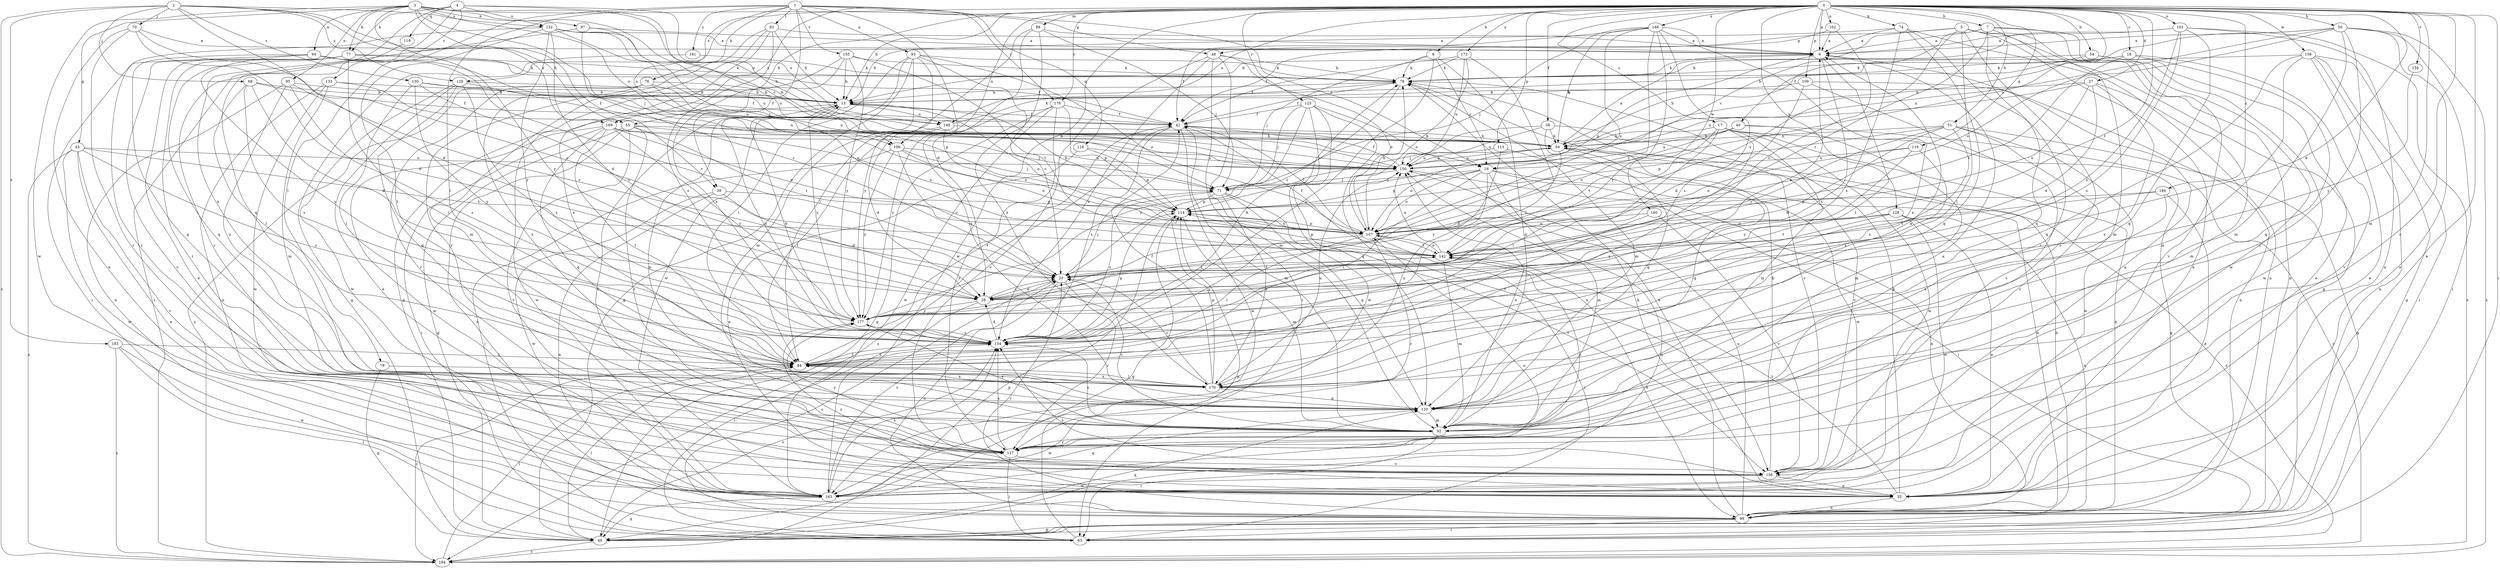 strict digraph  {
0;
1;
2;
3;
4;
5;
6;
7;
8;
13;
17;
18;
19;
20;
27;
28;
35;
38;
39;
40;
42;
45;
48;
49;
50;
51;
54;
55;
56;
63;
69;
70;
71;
74;
76;
77;
78;
79;
83;
84;
88;
92;
93;
94;
95;
97;
99;
102;
103;
106;
107;
109;
113;
114;
116;
118;
119;
120;
123;
127;
128;
129;
130;
132;
133;
134;
142;
149;
150;
154;
155;
156;
158;
160;
163;
168;
169;
170;
172;
176;
177;
180;
181;
183;
184;
0 -> 6  [label=a];
0 -> 7  [label=b];
0 -> 8  [label=b];
0 -> 13  [label=b];
0 -> 17  [label=c];
0 -> 18  [label=c];
0 -> 19  [label=c];
0 -> 27  [label=d];
0 -> 28  [label=d];
0 -> 35  [label=e];
0 -> 38  [label=f];
0 -> 50  [label=h];
0 -> 51  [label=h];
0 -> 54  [label=h];
0 -> 55  [label=h];
0 -> 63  [label=i];
0 -> 74  [label=k];
0 -> 88  [label=m];
0 -> 92  [label=m];
0 -> 102  [label=o];
0 -> 103  [label=o];
0 -> 106  [label=o];
0 -> 109  [label=p];
0 -> 113  [label=p];
0 -> 116  [label=q];
0 -> 123  [label=r];
0 -> 127  [label=r];
0 -> 128  [label=s];
0 -> 129  [label=s];
0 -> 142  [label=t];
0 -> 149  [label=u];
0 -> 154  [label=v];
0 -> 158  [label=w];
0 -> 160  [label=w];
0 -> 163  [label=w];
0 -> 168  [label=x];
0 -> 169  [label=x];
0 -> 172  [label=y];
0 -> 176  [label=y];
0 -> 180  [label=z];
1 -> 19  [label=c];
1 -> 28  [label=d];
1 -> 39  [label=f];
1 -> 76  [label=k];
1 -> 79  [label=l];
1 -> 83  [label=l];
1 -> 84  [label=l];
1 -> 93  [label=n];
1 -> 106  [label=o];
1 -> 118  [label=q];
1 -> 155  [label=v];
1 -> 176  [label=y];
1 -> 181  [label=z];
2 -> 28  [label=d];
2 -> 55  [label=h];
2 -> 69  [label=j];
2 -> 70  [label=j];
2 -> 129  [label=s];
2 -> 130  [label=s];
2 -> 132  [label=s];
2 -> 169  [label=x];
2 -> 183  [label=z];
2 -> 184  [label=z];
3 -> 19  [label=c];
3 -> 39  [label=f];
3 -> 45  [label=g];
3 -> 48  [label=g];
3 -> 71  [label=j];
3 -> 77  [label=k];
3 -> 94  [label=n];
3 -> 95  [label=n];
3 -> 97  [label=n];
3 -> 106  [label=o];
3 -> 149  [label=u];
3 -> 163  [label=w];
3 -> 177  [label=y];
4 -> 56  [label=h];
4 -> 77  [label=k];
4 -> 119  [label=q];
4 -> 120  [label=q];
4 -> 132  [label=s];
4 -> 133  [label=s];
4 -> 149  [label=u];
4 -> 170  [label=x];
5 -> 19  [label=c];
5 -> 35  [label=e];
5 -> 48  [label=g];
5 -> 49  [label=g];
5 -> 84  [label=l];
5 -> 99  [label=n];
5 -> 127  [label=r];
5 -> 142  [label=t];
6 -> 78  [label=k];
6 -> 84  [label=l];
6 -> 114  [label=p];
6 -> 134  [label=s];
7 -> 6  [label=a];
7 -> 40  [label=f];
7 -> 92  [label=m];
7 -> 120  [label=q];
7 -> 142  [label=t];
7 -> 156  [label=v];
7 -> 163  [label=w];
8 -> 19  [label=c];
8 -> 71  [label=j];
8 -> 78  [label=k];
8 -> 120  [label=q];
8 -> 134  [label=s];
13 -> 42  [label=f];
13 -> 107  [label=o];
13 -> 134  [label=s];
13 -> 149  [label=u];
13 -> 156  [label=v];
13 -> 163  [label=w];
13 -> 177  [label=y];
17 -> 49  [label=g];
17 -> 56  [label=h];
17 -> 84  [label=l];
17 -> 92  [label=m];
17 -> 99  [label=n];
17 -> 142  [label=t];
17 -> 163  [label=w];
17 -> 170  [label=x];
18 -> 13  [label=b];
18 -> 78  [label=k];
18 -> 120  [label=q];
18 -> 142  [label=t];
18 -> 156  [label=v];
19 -> 71  [label=j];
19 -> 84  [label=l];
19 -> 92  [label=m];
19 -> 99  [label=n];
19 -> 107  [label=o];
19 -> 114  [label=p];
19 -> 170  [label=x];
19 -> 184  [label=z];
20 -> 28  [label=d];
20 -> 71  [label=j];
20 -> 99  [label=n];
20 -> 127  [label=r];
20 -> 142  [label=t];
27 -> 13  [label=b];
27 -> 28  [label=d];
27 -> 92  [label=m];
27 -> 107  [label=o];
27 -> 150  [label=u];
27 -> 170  [label=x];
28 -> 6  [label=a];
28 -> 20  [label=c];
28 -> 63  [label=i];
28 -> 177  [label=y];
35 -> 78  [label=k];
35 -> 99  [label=n];
35 -> 134  [label=s];
35 -> 142  [label=t];
35 -> 177  [label=y];
38 -> 56  [label=h];
38 -> 71  [label=j];
38 -> 120  [label=q];
38 -> 150  [label=u];
38 -> 156  [label=v];
39 -> 28  [label=d];
39 -> 99  [label=n];
39 -> 114  [label=p];
39 -> 163  [label=w];
40 -> 56  [label=h];
40 -> 92  [label=m];
40 -> 107  [label=o];
40 -> 150  [label=u];
40 -> 184  [label=z];
42 -> 56  [label=h];
42 -> 92  [label=m];
42 -> 134  [label=s];
42 -> 163  [label=w];
42 -> 184  [label=z];
45 -> 35  [label=e];
45 -> 134  [label=s];
45 -> 142  [label=t];
45 -> 150  [label=u];
45 -> 156  [label=v];
45 -> 163  [label=w];
45 -> 184  [label=z];
48 -> 63  [label=i];
48 -> 78  [label=k];
48 -> 92  [label=m];
48 -> 107  [label=o];
48 -> 134  [label=s];
48 -> 156  [label=v];
49 -> 84  [label=l];
49 -> 120  [label=q];
49 -> 134  [label=s];
49 -> 150  [label=u];
49 -> 184  [label=z];
50 -> 6  [label=a];
50 -> 35  [label=e];
50 -> 56  [label=h];
50 -> 63  [label=i];
50 -> 92  [label=m];
50 -> 107  [label=o];
50 -> 127  [label=r];
50 -> 150  [label=u];
50 -> 184  [label=z];
51 -> 20  [label=c];
51 -> 28  [label=d];
51 -> 49  [label=g];
51 -> 56  [label=h];
51 -> 114  [label=p];
51 -> 127  [label=r];
51 -> 134  [label=s];
51 -> 163  [label=w];
54 -> 35  [label=e];
54 -> 56  [label=h];
54 -> 78  [label=k];
54 -> 163  [label=w];
55 -> 49  [label=g];
55 -> 56  [label=h];
55 -> 99  [label=n];
55 -> 107  [label=o];
55 -> 127  [label=r];
55 -> 142  [label=t];
55 -> 156  [label=v];
56 -> 6  [label=a];
56 -> 28  [label=d];
56 -> 99  [label=n];
56 -> 107  [label=o];
56 -> 120  [label=q];
56 -> 150  [label=u];
63 -> 20  [label=c];
63 -> 114  [label=p];
69 -> 13  [label=b];
69 -> 28  [label=d];
69 -> 42  [label=f];
69 -> 84  [label=l];
69 -> 134  [label=s];
70 -> 6  [label=a];
70 -> 20  [label=c];
70 -> 28  [label=d];
70 -> 35  [label=e];
70 -> 127  [label=r];
71 -> 114  [label=p];
71 -> 120  [label=q];
71 -> 134  [label=s];
71 -> 156  [label=v];
71 -> 170  [label=x];
74 -> 6  [label=a];
74 -> 13  [label=b];
74 -> 99  [label=n];
74 -> 120  [label=q];
74 -> 127  [label=r];
74 -> 134  [label=s];
76 -> 13  [label=b];
76 -> 114  [label=p];
76 -> 127  [label=r];
76 -> 150  [label=u];
76 -> 170  [label=x];
76 -> 184  [label=z];
77 -> 35  [label=e];
77 -> 42  [label=f];
77 -> 78  [label=k];
77 -> 84  [label=l];
77 -> 120  [label=q];
77 -> 127  [label=r];
77 -> 156  [label=v];
78 -> 13  [label=b];
78 -> 20  [label=c];
78 -> 42  [label=f];
78 -> 92  [label=m];
78 -> 156  [label=v];
79 -> 49  [label=g];
79 -> 170  [label=x];
83 -> 6  [label=a];
83 -> 13  [label=b];
83 -> 92  [label=m];
83 -> 127  [label=r];
83 -> 134  [label=s];
83 -> 170  [label=x];
84 -> 42  [label=f];
84 -> 134  [label=s];
84 -> 170  [label=x];
84 -> 184  [label=z];
88 -> 6  [label=a];
88 -> 71  [label=j];
88 -> 84  [label=l];
88 -> 120  [label=q];
88 -> 170  [label=x];
92 -> 13  [label=b];
92 -> 20  [label=c];
92 -> 63  [label=i];
92 -> 127  [label=r];
92 -> 134  [label=s];
92 -> 150  [label=u];
92 -> 177  [label=y];
93 -> 20  [label=c];
93 -> 49  [label=g];
93 -> 78  [label=k];
93 -> 84  [label=l];
93 -> 92  [label=m];
93 -> 107  [label=o];
93 -> 163  [label=w];
93 -> 177  [label=y];
94 -> 20  [label=c];
94 -> 63  [label=i];
94 -> 78  [label=k];
94 -> 120  [label=q];
94 -> 134  [label=s];
94 -> 150  [label=u];
95 -> 13  [label=b];
95 -> 20  [label=c];
95 -> 99  [label=n];
95 -> 134  [label=s];
95 -> 170  [label=x];
97 -> 6  [label=a];
97 -> 20  [label=c];
97 -> 127  [label=r];
97 -> 150  [label=u];
99 -> 20  [label=c];
99 -> 49  [label=g];
99 -> 56  [label=h];
99 -> 63  [label=i];
99 -> 78  [label=k];
99 -> 150  [label=u];
102 -> 6  [label=a];
102 -> 20  [label=c];
102 -> 42  [label=f];
103 -> 6  [label=a];
103 -> 13  [label=b];
103 -> 35  [label=e];
103 -> 120  [label=q];
103 -> 134  [label=s];
103 -> 177  [label=y];
103 -> 184  [label=z];
106 -> 20  [label=c];
106 -> 63  [label=i];
106 -> 71  [label=j];
106 -> 107  [label=o];
106 -> 150  [label=u];
106 -> 177  [label=y];
107 -> 42  [label=f];
107 -> 63  [label=i];
107 -> 78  [label=k];
107 -> 84  [label=l];
107 -> 114  [label=p];
107 -> 127  [label=r];
107 -> 134  [label=s];
107 -> 142  [label=t];
109 -> 13  [label=b];
109 -> 28  [label=d];
109 -> 99  [label=n];
109 -> 156  [label=v];
113 -> 150  [label=u];
113 -> 163  [label=w];
113 -> 177  [label=y];
114 -> 13  [label=b];
114 -> 49  [label=g];
114 -> 92  [label=m];
114 -> 107  [label=o];
116 -> 107  [label=o];
116 -> 134  [label=s];
116 -> 150  [label=u];
116 -> 177  [label=y];
118 -> 35  [label=e];
118 -> 114  [label=p];
118 -> 150  [label=u];
119 -> 184  [label=z];
120 -> 92  [label=m];
120 -> 163  [label=w];
123 -> 35  [label=e];
123 -> 42  [label=f];
123 -> 71  [label=j];
123 -> 120  [label=q];
123 -> 156  [label=v];
123 -> 163  [label=w];
123 -> 177  [label=y];
127 -> 6  [label=a];
127 -> 63  [label=i];
127 -> 134  [label=s];
127 -> 142  [label=t];
127 -> 156  [label=v];
127 -> 177  [label=y];
128 -> 35  [label=e];
128 -> 99  [label=n];
128 -> 107  [label=o];
128 -> 142  [label=t];
128 -> 163  [label=w];
128 -> 170  [label=x];
129 -> 13  [label=b];
129 -> 35  [label=e];
129 -> 107  [label=o];
129 -> 120  [label=q];
129 -> 134  [label=s];
129 -> 163  [label=w];
130 -> 13  [label=b];
130 -> 20  [label=c];
130 -> 42  [label=f];
130 -> 84  [label=l];
130 -> 177  [label=y];
132 -> 6  [label=a];
132 -> 28  [label=d];
132 -> 56  [label=h];
132 -> 71  [label=j];
132 -> 84  [label=l];
132 -> 127  [label=r];
132 -> 150  [label=u];
132 -> 177  [label=y];
133 -> 13  [label=b];
133 -> 92  [label=m];
133 -> 99  [label=n];
133 -> 150  [label=u];
133 -> 163  [label=w];
134 -> 13  [label=b];
134 -> 28  [label=d];
134 -> 78  [label=k];
134 -> 84  [label=l];
134 -> 114  [label=p];
142 -> 20  [label=c];
142 -> 42  [label=f];
142 -> 92  [label=m];
142 -> 99  [label=n];
142 -> 107  [label=o];
142 -> 114  [label=p];
142 -> 150  [label=u];
149 -> 28  [label=d];
149 -> 56  [label=h];
149 -> 78  [label=k];
149 -> 84  [label=l];
149 -> 107  [label=o];
150 -> 42  [label=f];
150 -> 56  [label=h];
150 -> 63  [label=i];
150 -> 71  [label=j];
154 -> 177  [label=y];
155 -> 13  [label=b];
155 -> 49  [label=g];
155 -> 78  [label=k];
155 -> 134  [label=s];
155 -> 142  [label=t];
155 -> 177  [label=y];
156 -> 6  [label=a];
156 -> 35  [label=e];
156 -> 78  [label=k];
156 -> 163  [label=w];
158 -> 35  [label=e];
158 -> 49  [label=g];
158 -> 63  [label=i];
158 -> 78  [label=k];
158 -> 92  [label=m];
158 -> 99  [label=n];
158 -> 120  [label=q];
160 -> 84  [label=l];
160 -> 107  [label=o];
160 -> 156  [label=v];
163 -> 20  [label=c];
163 -> 49  [label=g];
163 -> 107  [label=o];
163 -> 120  [label=q];
163 -> 134  [label=s];
168 -> 6  [label=a];
168 -> 20  [label=c];
168 -> 42  [label=f];
168 -> 56  [label=h];
168 -> 71  [label=j];
168 -> 107  [label=o];
168 -> 134  [label=s];
168 -> 170  [label=x];
168 -> 177  [label=y];
169 -> 56  [label=h];
169 -> 63  [label=i];
169 -> 71  [label=j];
169 -> 84  [label=l];
169 -> 107  [label=o];
169 -> 120  [label=q];
169 -> 163  [label=w];
169 -> 177  [label=y];
170 -> 6  [label=a];
170 -> 20  [label=c];
170 -> 42  [label=f];
170 -> 84  [label=l];
170 -> 114  [label=p];
170 -> 120  [label=q];
170 -> 150  [label=u];
172 -> 42  [label=f];
172 -> 78  [label=k];
172 -> 84  [label=l];
172 -> 107  [label=o];
172 -> 150  [label=u];
176 -> 42  [label=f];
176 -> 49  [label=g];
176 -> 114  [label=p];
176 -> 127  [label=r];
176 -> 163  [label=w];
176 -> 177  [label=y];
177 -> 134  [label=s];
180 -> 35  [label=e];
180 -> 114  [label=p];
180 -> 142  [label=t];
180 -> 170  [label=x];
181 -> 49  [label=g];
181 -> 78  [label=k];
183 -> 63  [label=i];
183 -> 84  [label=l];
183 -> 163  [label=w];
183 -> 184  [label=z];
184 -> 84  [label=l];
184 -> 114  [label=p];
}
